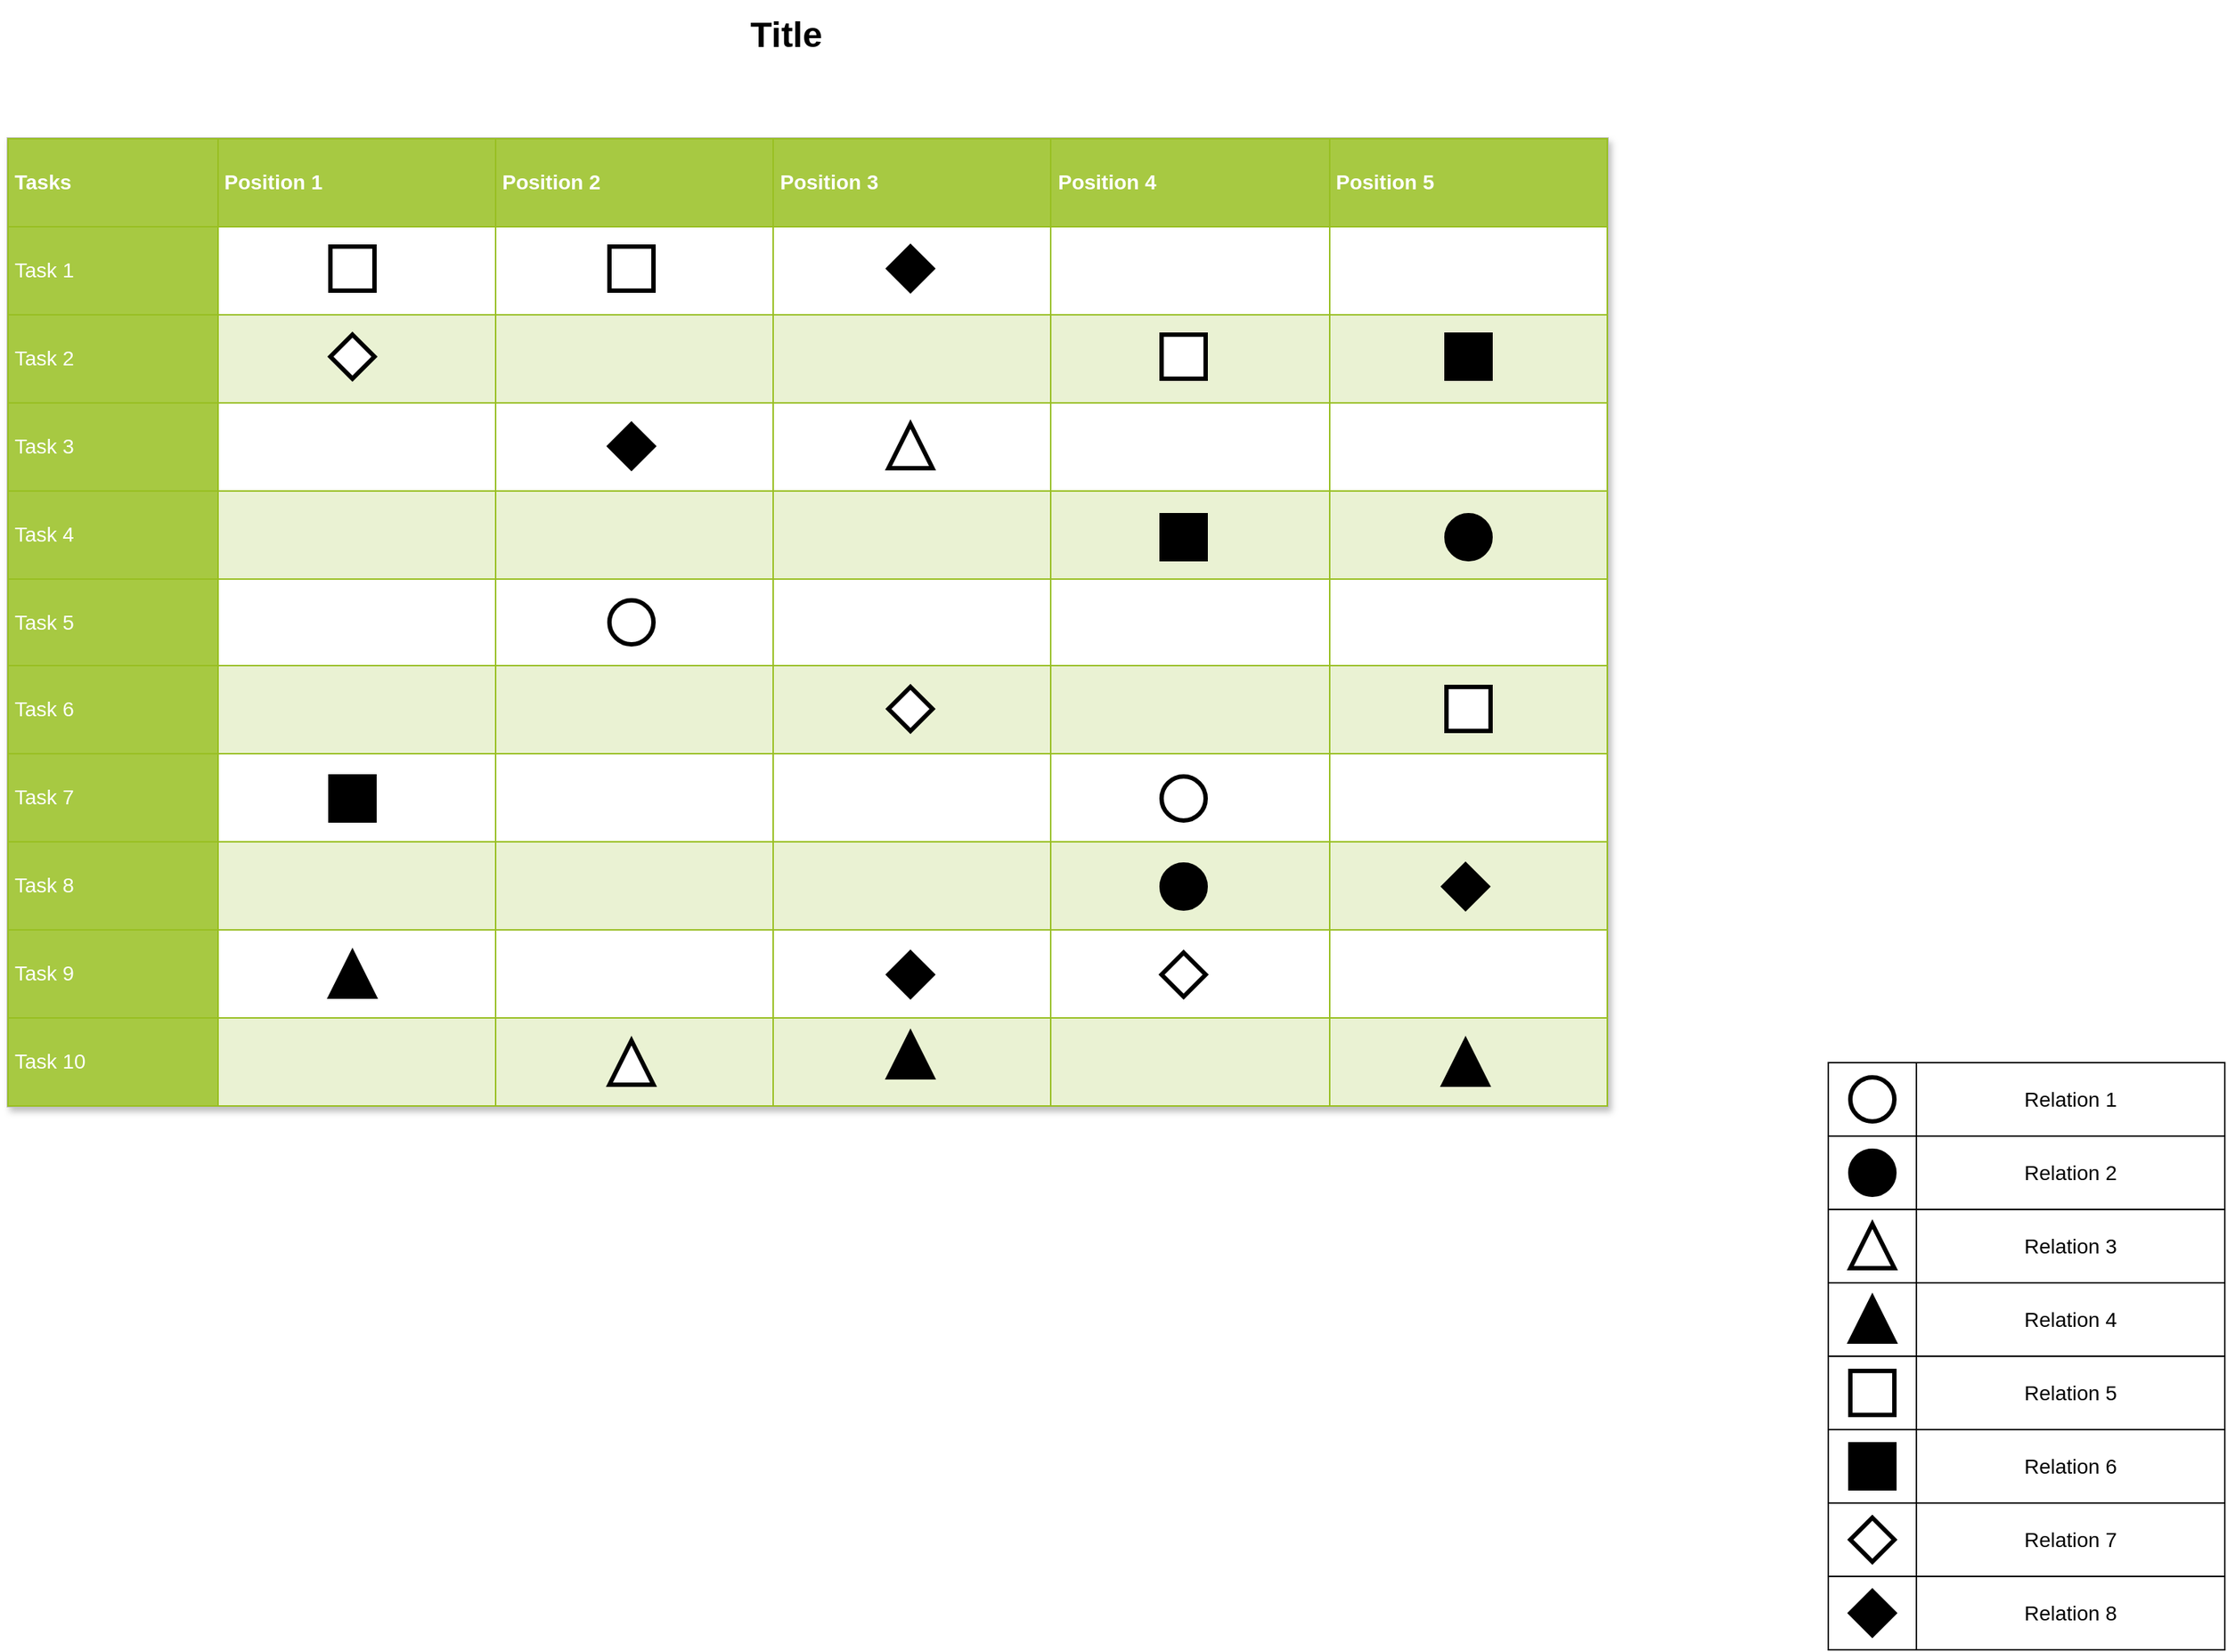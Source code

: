 <mxfile version="13.7.8" type="github" pages="2">
  <diagram name="Page-1" id="bd83a815-5ea8-2e97-e5ec-87c9f400f2fa">
    <mxGraphModel dx="1038" dy="580" grid="1" gridSize="10" guides="1" tooltips="1" connect="1" arrows="1" fold="1" page="1" pageScale="1.5" pageWidth="1169" pageHeight="826" background="#ffffff" math="0" shadow="0">
      <root>
        <mxCell id="0" style=";html=1;" />
        <mxCell id="1" style=";html=1;" parent="0" />
        <mxCell id="1516e18e63f93b96-4" value="" style="whiteSpace=wrap;html=1;rounded=0;shadow=0;strokeWidth=1;fontSize=14" parent="1" vertex="1">
          <mxGeometry x="1400" y="1140" width="60" height="50" as="geometry" />
        </mxCell>
        <mxCell id="1516e18e63f93b96-5" value="Relation 8" style="whiteSpace=wrap;html=1;rounded=0;shadow=0;strokeWidth=1;fontSize=14" parent="1" vertex="1">
          <mxGeometry x="1460" y="1140" width="210" height="50" as="geometry" />
        </mxCell>
        <mxCell id="1516e18e63f93b96-12" value="" style="rhombus;whiteSpace=wrap;html=1;rounded=0;shadow=0;strokeWidth=3;fillColor=#000000;fontSize=14" parent="1" vertex="1">
          <mxGeometry x="1415" y="1150" width="30" height="30" as="geometry" />
        </mxCell>
        <mxCell id="1516e18e63f93b96-14" value="" style="whiteSpace=wrap;html=1;rounded=0;shadow=0;strokeWidth=1;fontSize=14" parent="1" vertex="1">
          <mxGeometry x="1400" y="1090" width="60" height="50" as="geometry" />
        </mxCell>
        <mxCell id="1516e18e63f93b96-15" value="Relation 7" style="whiteSpace=wrap;html=1;rounded=0;shadow=0;strokeWidth=1;fontSize=14" parent="1" vertex="1">
          <mxGeometry x="1460" y="1090" width="210" height="50" as="geometry" />
        </mxCell>
        <mxCell id="1516e18e63f93b96-18" value="" style="whiteSpace=wrap;html=1;rounded=0;shadow=0;strokeWidth=1;fontSize=14" parent="1" vertex="1">
          <mxGeometry x="1400" y="1040" width="60" height="50" as="geometry" />
        </mxCell>
        <mxCell id="1516e18e63f93b96-19" value="Relation 6" style="whiteSpace=wrap;html=1;rounded=0;shadow=0;strokeWidth=1;fontSize=14" parent="1" vertex="1">
          <mxGeometry x="1460" y="1040" width="210" height="50" as="geometry" />
        </mxCell>
        <mxCell id="1516e18e63f93b96-20" value="" style="whiteSpace=wrap;html=1;rounded=0;shadow=0;strokeWidth=1;fontSize=14" parent="1" vertex="1">
          <mxGeometry x="1400" y="990" width="60" height="50" as="geometry" />
        </mxCell>
        <mxCell id="1516e18e63f93b96-21" value="Relation 5" style="whiteSpace=wrap;html=1;rounded=0;shadow=0;strokeWidth=1;fontSize=14" parent="1" vertex="1">
          <mxGeometry x="1460" y="990" width="210" height="50" as="geometry" />
        </mxCell>
        <mxCell id="1516e18e63f93b96-22" value="" style="whiteSpace=wrap;html=1;rounded=0;shadow=0;strokeWidth=1;fontSize=14" parent="1" vertex="1">
          <mxGeometry x="1400" y="940" width="60" height="50" as="geometry" />
        </mxCell>
        <mxCell id="1516e18e63f93b96-23" value="Relation 4" style="whiteSpace=wrap;html=1;rounded=0;shadow=0;strokeWidth=1;fontSize=14" parent="1" vertex="1">
          <mxGeometry x="1460" y="940" width="210" height="50" as="geometry" />
        </mxCell>
        <mxCell id="1516e18e63f93b96-24" value="" style="whiteSpace=wrap;html=1;rounded=0;shadow=0;strokeWidth=1;fontSize=14" parent="1" vertex="1">
          <mxGeometry x="1400" y="890" width="60" height="50" as="geometry" />
        </mxCell>
        <mxCell id="1516e18e63f93b96-25" value="Relation 3" style="whiteSpace=wrap;html=1;rounded=0;shadow=0;strokeWidth=1;fontSize=14" parent="1" vertex="1">
          <mxGeometry x="1460" y="890" width="210" height="50" as="geometry" />
        </mxCell>
        <mxCell id="1516e18e63f93b96-26" value="" style="whiteSpace=wrap;html=1;rounded=0;shadow=0;strokeWidth=1;fontSize=14" parent="1" vertex="1">
          <mxGeometry x="1400" y="840" width="60" height="50" as="geometry" />
        </mxCell>
        <mxCell id="1516e18e63f93b96-27" value="Relation 2" style="whiteSpace=wrap;html=1;rounded=0;shadow=0;strokeWidth=1;fontSize=14" parent="1" vertex="1">
          <mxGeometry x="1460" y="840" width="210" height="50" as="geometry" />
        </mxCell>
        <mxCell id="1516e18e63f93b96-28" value="" style="whiteSpace=wrap;html=1;rounded=0;shadow=0;strokeWidth=1;fontSize=14" parent="1" vertex="1">
          <mxGeometry x="1400" y="790" width="60" height="50" as="geometry" />
        </mxCell>
        <mxCell id="1516e18e63f93b96-29" value="Relation 1" style="whiteSpace=wrap;html=1;rounded=0;shadow=0;strokeWidth=1;fontSize=14" parent="1" vertex="1">
          <mxGeometry x="1460" y="790" width="210" height="50" as="geometry" />
        </mxCell>
        <mxCell id="1516e18e63f93b96-1" value="&lt;table border=&quot;1&quot; width=&quot;100%&quot; cellpadding=&quot;4&quot; style=&quot;width: 100% ; height: 100% ; border-collapse: collapse&quot;&gt;&lt;tbody&gt;&lt;tr style=&quot;background-color: #a7c942 ; color: #ffffff ; border: 1px solid #98bf21&quot;&gt;&lt;th&gt;Tasks&lt;/th&gt;&lt;th&gt;Position 1&lt;/th&gt;&lt;th&gt;Position 2&lt;/th&gt;&lt;th&gt;Position 3&lt;/th&gt;&lt;th&gt;Position 4&lt;/th&gt;&lt;th&gt;Position 5&lt;/th&gt;&lt;/tr&gt;&lt;tr style=&quot;border: 1px solid #98bf21&quot;&gt;&lt;td style=&quot;background-color: #a7c942 ; color: #ffffff ; border: 1px solid #98bf21&quot;&gt;Task 1&lt;/td&gt;&lt;td&gt;&lt;/td&gt;&lt;td&gt;&lt;/td&gt;&lt;td&gt;&lt;br&gt;&lt;/td&gt;&lt;td&gt;&lt;br&gt;&lt;/td&gt;&lt;td&gt;&lt;br&gt;&lt;/td&gt;&lt;/tr&gt;&lt;tr style=&quot;background-color: #eaf2d3 ; border: 1px solid #98bf21&quot;&gt;&lt;td style=&quot;background-color: #a7c942 ; color: #ffffff ; border: 1px solid #98bf21&quot;&gt;Task 2&lt;/td&gt;&lt;td&gt;&lt;/td&gt;&lt;td&gt;&lt;/td&gt;&lt;td&gt;&lt;br&gt;&lt;/td&gt;&lt;td&gt;&lt;br&gt;&lt;/td&gt;&lt;td&gt;&lt;br&gt;&lt;/td&gt;&lt;/tr&gt;&lt;tr style=&quot;border: 1px solid #98bf21&quot;&gt;&lt;td style=&quot;background-color: #a7c942 ; color: #ffffff ; border: 1px solid #98bf21&quot;&gt;Task 3&lt;/td&gt;&lt;td&gt;&lt;/td&gt;&lt;td&gt;&lt;/td&gt;&lt;td&gt;&lt;br&gt;&lt;/td&gt;&lt;td&gt;&lt;br&gt;&lt;/td&gt;&lt;td&gt;&lt;br&gt;&lt;/td&gt;&lt;/tr&gt;&lt;tr style=&quot;background-color: #eaf2d3 ; border: 1px solid #98bf21&quot;&gt;&lt;td style=&quot;background-color: #a7c942 ; color: #ffffff ; border: 1px solid #98bf21&quot;&gt;Task 4&lt;/td&gt;&lt;td&gt;&lt;/td&gt;&lt;td&gt;&lt;/td&gt;&lt;td&gt;&lt;br&gt;&lt;/td&gt;&lt;td&gt;&lt;br&gt;&lt;/td&gt;&lt;td&gt;&lt;br&gt;&lt;/td&gt;&lt;/tr&gt;&lt;tr style=&quot;border: 1px solid #98bf21&quot;&gt;&lt;td style=&quot;background-color: #a7c942 ; color: #ffffff ; border: 1px solid #98bf21&quot;&gt;Task 5&lt;br&gt;&lt;/td&gt;&lt;td&gt;&lt;br&gt;&lt;/td&gt;&lt;td&gt;&lt;br&gt;&lt;/td&gt;&lt;td&gt;&lt;br&gt;&lt;/td&gt;&lt;td&gt;&lt;br&gt;&lt;/td&gt;&lt;td&gt;&lt;br&gt;&lt;/td&gt;&lt;/tr&gt;&lt;tr style=&quot;background-color: #eaf2d3 ; border: 1px solid #98bf21&quot;&gt;&lt;td style=&quot;background-color: #a7c942 ; color: #ffffff ; border: 1px solid #98bf21&quot;&gt;Task 6&lt;br&gt;&lt;/td&gt;&lt;td&gt;&lt;br&gt;&lt;/td&gt;&lt;td&gt;&lt;br&gt;&lt;/td&gt;&lt;td&gt;&lt;br&gt;&lt;/td&gt;&lt;td&gt;&lt;br&gt;&lt;/td&gt;&lt;td&gt;&lt;br&gt;&lt;/td&gt;&lt;/tr&gt;&lt;tr style=&quot;border: 1px solid #98bf21&quot;&gt;&lt;td style=&quot;background-color: #a7c942 ; color: #ffffff ; border: 1px solid #98bf21&quot;&gt;Task 7&lt;br&gt;&lt;/td&gt;&lt;td&gt;&lt;br&gt;&lt;/td&gt;&lt;td&gt;&lt;br&gt;&lt;/td&gt;&lt;td&gt;&lt;br&gt;&lt;/td&gt;&lt;td&gt;&lt;br&gt;&lt;/td&gt;&lt;td&gt;&lt;br&gt;&lt;/td&gt;&lt;/tr&gt;&lt;tr style=&quot;background-color: #eaf2d3 ; border: 1px solid #98bf21&quot;&gt;&lt;td style=&quot;background-color: #a7c942 ; color: #ffffff ; border: 1px solid #98bf21&quot;&gt;Task 8&lt;br&gt;&lt;/td&gt;&lt;td&gt;&lt;br&gt;&lt;/td&gt;&lt;td&gt;&lt;br&gt;&lt;/td&gt;&lt;td&gt;&lt;br&gt;&lt;/td&gt;&lt;td&gt;&lt;br&gt;&lt;/td&gt;&lt;td&gt;&lt;br&gt;&lt;/td&gt;&lt;/tr&gt;&lt;tr style=&quot;border: 1px solid #98bf21&quot;&gt;&lt;td style=&quot;background-color: #a7c942 ; color: #ffffff ; border: 1px solid #98bf21&quot;&gt;Task 9&lt;br&gt;&lt;/td&gt;&lt;td&gt;&lt;br&gt;&lt;/td&gt;&lt;td&gt;&lt;br&gt;&lt;/td&gt;&lt;td&gt;&lt;br&gt;&lt;/td&gt;&lt;td&gt;&lt;br&gt;&lt;/td&gt;&lt;td&gt;&lt;br&gt;&lt;/td&gt;&lt;/tr&gt;&lt;tr style=&quot;background-color: #eaf2d3 ; border: 1px solid #98bf21&quot;&gt;&lt;td style=&quot;background-color: #a7c942 ; color: #ffffff ; border: 1px solid #98bf21&quot;&gt;Task 10&lt;br&gt;&lt;/td&gt;&lt;td&gt;&lt;br&gt;&lt;/td&gt;&lt;td&gt;&lt;br&gt;&lt;/td&gt;&lt;td&gt;&lt;br&gt;&lt;/td&gt;&lt;td&gt;&lt;br&gt;&lt;/td&gt;&lt;td&gt;&lt;br&gt;&lt;/td&gt;&lt;/tr&gt;&lt;/tbody&gt;&lt;/table&gt;" style="text;html=1;strokeColor=#c0c0c0;fillColor=#ffffff;overflow=fill;rounded=0;shadow=1;fontSize=14;fontColor=#000000;" parent="1" vertex="1">
          <mxGeometry x="160" y="160" width="1090" height="660" as="geometry" />
        </mxCell>
        <mxCell id="1516e18e63f93b96-3" value="Title" style="text;strokeColor=none;fillColor=none;html=1;fontSize=24;fontStyle=1;verticalAlign=middle;align=center;rounded=0;shadow=1;" parent="1" vertex="1">
          <mxGeometry x="300" y="70" width="780" height="40" as="geometry" />
        </mxCell>
        <mxCell id="1516e18e63f93b96-6" value="" style="ellipse;whiteSpace=wrap;html=1;rounded=0;shadow=0;strokeWidth=3;fontSize=14" parent="1" vertex="1">
          <mxGeometry x="1415" y="800" width="30" height="30" as="geometry" />
        </mxCell>
        <mxCell id="1516e18e63f93b96-7" value="" style="ellipse;whiteSpace=wrap;html=1;rounded=0;shadow=0;strokeWidth=3;fontSize=14;fillColor=#000000;" parent="1" vertex="1">
          <mxGeometry x="1415" y="850" width="30" height="30" as="geometry" />
        </mxCell>
        <mxCell id="1516e18e63f93b96-8" value="" style="triangle;whiteSpace=wrap;html=1;rounded=0;shadow=0;strokeWidth=3;fillColor=#000000;fontSize=14;direction=north;" parent="1" vertex="1">
          <mxGeometry x="1415" y="950" width="30" height="30" as="geometry" />
        </mxCell>
        <mxCell id="1516e18e63f93b96-9" value="" style="triangle;whiteSpace=wrap;html=1;rounded=0;shadow=0;strokeWidth=3;fontSize=14;direction=north;" parent="1" vertex="1">
          <mxGeometry x="1415" y="900" width="30" height="30" as="geometry" />
        </mxCell>
        <mxCell id="1516e18e63f93b96-10" value="" style="whiteSpace=wrap;html=1;rounded=0;shadow=0;strokeWidth=3;fontSize=14" parent="1" vertex="1">
          <mxGeometry x="1415" y="1000" width="30" height="30" as="geometry" />
        </mxCell>
        <mxCell id="1516e18e63f93b96-11" value="" style="whiteSpace=wrap;html=1;rounded=0;shadow=0;strokeWidth=3;fillColor=#000000;fontSize=14" parent="1" vertex="1">
          <mxGeometry x="1415" y="1050" width="30" height="30" as="geometry" />
        </mxCell>
        <mxCell id="1516e18e63f93b96-13" value="" style="rhombus;whiteSpace=wrap;html=1;rounded=0;shadow=0;strokeWidth=3;fontSize=14" parent="1" vertex="1">
          <mxGeometry x="1415" y="1100" width="30" height="30" as="geometry" />
        </mxCell>
        <mxCell id="1516e18e63f93b96-31" value="" style="ellipse;whiteSpace=wrap;html=1;rounded=0;shadow=0;strokeWidth=3;fontSize=14" parent="1" vertex="1">
          <mxGeometry x="946" y="595" width="30" height="30" as="geometry" />
        </mxCell>
        <mxCell id="1516e18e63f93b96-32" value="" style="ellipse;whiteSpace=wrap;html=1;rounded=0;shadow=0;strokeWidth=3;fontSize=14" parent="1" vertex="1">
          <mxGeometry x="570" y="475" width="30" height="30" as="geometry" />
        </mxCell>
        <mxCell id="1516e18e63f93b96-33" value="" style="ellipse;whiteSpace=wrap;html=1;rounded=0;shadow=0;strokeWidth=3;fontSize=14;fillColor=#000000;" parent="1" vertex="1">
          <mxGeometry x="1140" y="417" width="30" height="30" as="geometry" />
        </mxCell>
        <mxCell id="1516e18e63f93b96-34" value="" style="ellipse;whiteSpace=wrap;html=1;rounded=0;shadow=0;strokeWidth=3;fontSize=14;fillColor=#000000;" parent="1" vertex="1">
          <mxGeometry x="946" y="655" width="30" height="30" as="geometry" />
        </mxCell>
        <mxCell id="1516e18e63f93b96-35" value="" style="triangle;whiteSpace=wrap;html=1;rounded=0;shadow=0;strokeWidth=3;fontSize=14;direction=north;" parent="1" vertex="1">
          <mxGeometry x="570" y="775" width="30" height="30" as="geometry" />
        </mxCell>
        <mxCell id="1516e18e63f93b96-36" value="" style="triangle;whiteSpace=wrap;html=1;rounded=0;shadow=0;strokeWidth=3;fontSize=14;direction=north;" parent="1" vertex="1">
          <mxGeometry x="760" y="355" width="30" height="30" as="geometry" />
        </mxCell>
        <mxCell id="1516e18e63f93b96-37" value="" style="triangle;whiteSpace=wrap;html=1;rounded=0;shadow=0;strokeWidth=3;fillColor=#000000;fontSize=14;direction=north;" parent="1" vertex="1">
          <mxGeometry x="1138" y="775" width="30" height="30" as="geometry" />
        </mxCell>
        <mxCell id="1516e18e63f93b96-38" value="" style="triangle;whiteSpace=wrap;html=1;rounded=0;shadow=0;strokeWidth=3;fillColor=#000000;fontSize=14;direction=north;" parent="1" vertex="1">
          <mxGeometry x="760" y="770" width="30" height="30" as="geometry" />
        </mxCell>
        <mxCell id="1516e18e63f93b96-39" value="" style="triangle;whiteSpace=wrap;html=1;rounded=0;shadow=0;strokeWidth=3;fillColor=#000000;fontSize=14;direction=north;" parent="1" vertex="1">
          <mxGeometry x="380" y="715" width="30" height="30" as="geometry" />
        </mxCell>
        <mxCell id="1516e18e63f93b96-40" value="" style="whiteSpace=wrap;html=1;rounded=0;shadow=0;strokeWidth=3;fontSize=14" parent="1" vertex="1">
          <mxGeometry x="380" y="234" width="30" height="30" as="geometry" />
        </mxCell>
        <mxCell id="1516e18e63f93b96-41" value="" style="whiteSpace=wrap;html=1;rounded=0;shadow=0;strokeWidth=3;fontSize=14" parent="1" vertex="1">
          <mxGeometry x="570" y="234" width="30" height="30" as="geometry" />
        </mxCell>
        <mxCell id="1516e18e63f93b96-42" value="" style="whiteSpace=wrap;html=1;rounded=0;shadow=0;strokeWidth=3;fontSize=14" parent="1" vertex="1">
          <mxGeometry x="946" y="294" width="30" height="30" as="geometry" />
        </mxCell>
        <mxCell id="1516e18e63f93b96-43" value="" style="whiteSpace=wrap;html=1;rounded=0;shadow=0;strokeWidth=3;fillColor=#ffffff;fontSize=14" parent="1" vertex="1">
          <mxGeometry x="1140" y="534" width="30" height="30" as="geometry" />
        </mxCell>
        <mxCell id="1516e18e63f93b96-44" value="" style="whiteSpace=wrap;html=1;rounded=0;shadow=0;strokeWidth=3;fillColor=#000000;fontSize=14" parent="1" vertex="1">
          <mxGeometry x="380" y="595" width="30" height="30" as="geometry" />
        </mxCell>
        <mxCell id="1516e18e63f93b96-45" value="" style="whiteSpace=wrap;html=1;rounded=0;shadow=0;strokeWidth=3;fillColor=#000000;fontSize=14" parent="1" vertex="1">
          <mxGeometry x="946" y="417" width="30" height="30" as="geometry" />
        </mxCell>
        <mxCell id="1516e18e63f93b96-46" value="" style="whiteSpace=wrap;html=1;rounded=0;shadow=0;strokeWidth=3;fillColor=#000000;fontSize=14" parent="1" vertex="1">
          <mxGeometry x="1140" y="294" width="30" height="30" as="geometry" />
        </mxCell>
        <mxCell id="1516e18e63f93b96-47" value="" style="rhombus;whiteSpace=wrap;html=1;rounded=0;shadow=0;strokeWidth=3;fontSize=14" parent="1" vertex="1">
          <mxGeometry x="760" y="534" width="30" height="30" as="geometry" />
        </mxCell>
        <mxCell id="1516e18e63f93b96-48" value="" style="rhombus;whiteSpace=wrap;html=1;rounded=0;shadow=0;strokeWidth=3;fontSize=14" parent="1" vertex="1">
          <mxGeometry x="380" y="294" width="30" height="30" as="geometry" />
        </mxCell>
        <mxCell id="1516e18e63f93b96-49" value="" style="rhombus;whiteSpace=wrap;html=1;rounded=0;shadow=0;strokeWidth=3;fontSize=14" parent="1" vertex="1">
          <mxGeometry x="946" y="715" width="30" height="30" as="geometry" />
        </mxCell>
        <mxCell id="1516e18e63f93b96-50" value="" style="rhombus;whiteSpace=wrap;html=1;rounded=0;shadow=0;strokeWidth=3;fillColor=#000000;fontSize=14" parent="1" vertex="1">
          <mxGeometry x="1138" y="655" width="30" height="30" as="geometry" />
        </mxCell>
        <mxCell id="1516e18e63f93b96-51" value="" style="rhombus;whiteSpace=wrap;html=1;rounded=0;shadow=0;strokeWidth=3;fillColor=#000000;fontSize=14" parent="1" vertex="1">
          <mxGeometry x="570" y="355" width="30" height="30" as="geometry" />
        </mxCell>
        <mxCell id="1516e18e63f93b96-52" value="" style="rhombus;whiteSpace=wrap;html=1;rounded=0;shadow=0;strokeWidth=3;fillColor=#000000;fontSize=14" parent="1" vertex="1">
          <mxGeometry x="760" y="234" width="30" height="30" as="geometry" />
        </mxCell>
        <mxCell id="1516e18e63f93b96-53" value="" style="rhombus;whiteSpace=wrap;html=1;rounded=0;shadow=0;strokeWidth=3;fillColor=#000000;fontSize=14" parent="1" vertex="1">
          <mxGeometry x="760" y="715" width="30" height="30" as="geometry" />
        </mxCell>
      </root>
    </mxGraphModel>
  </diagram>
  <diagram id="W0QNw6zHp7beXHkul2aB" name="Page-2">
    <mxGraphModel dx="1865" dy="1749" grid="1" gridSize="10" guides="1" tooltips="1" connect="1" arrows="1" fold="1" page="1" pageScale="1" pageWidth="827" pageHeight="1169" math="0" shadow="0">
      <root>
        <mxCell id="OTb2xt_ZjVeOsYl2aJRV-0" />
        <mxCell id="OTb2xt_ZjVeOsYl2aJRV-1" parent="OTb2xt_ZjVeOsYl2aJRV-0" />
        <mxCell id="OTb2xt_ZjVeOsYl2aJRV-4" value="" style="edgeStyle=orthogonalEdgeStyle;rounded=0;orthogonalLoop=1;jettySize=auto;html=1;" parent="OTb2xt_ZjVeOsYl2aJRV-1" source="OTb2xt_ZjVeOsYl2aJRV-2" target="OTb2xt_ZjVeOsYl2aJRV-3" edge="1">
          <mxGeometry relative="1" as="geometry" />
        </mxCell>
        <mxCell id="OTb2xt_ZjVeOsYl2aJRV-2" value="Đơn hàng" style="rounded=1;whiteSpace=wrap;html=1;fillColor=#d5e8d4;strokeColor=#82b366;shadow=0;glass=0;sketch=1;" parent="OTb2xt_ZjVeOsYl2aJRV-1" vertex="1">
          <mxGeometry x="310" y="210" width="120" height="60" as="geometry" />
        </mxCell>
        <mxCell id="OTb2xt_ZjVeOsYl2aJRV-6" value="" style="edgeStyle=orthogonalEdgeStyle;rounded=0;orthogonalLoop=1;jettySize=auto;html=1;" parent="OTb2xt_ZjVeOsYl2aJRV-1" source="OTb2xt_ZjVeOsYl2aJRV-3" target="OTb2xt_ZjVeOsYl2aJRV-5" edge="1">
          <mxGeometry relative="1" as="geometry">
            <Array as="points">
              <mxPoint x="220" y="100" />
              <mxPoint x="220" y="165" />
            </Array>
          </mxGeometry>
        </mxCell>
        <mxCell id="OTb2xt_ZjVeOsYl2aJRV-8" value="" style="edgeStyle=orthogonalEdgeStyle;rounded=0;orthogonalLoop=1;jettySize=auto;html=1;entryX=0.5;entryY=1;entryDx=0;entryDy=0;" parent="OTb2xt_ZjVeOsYl2aJRV-1" source="OTb2xt_ZjVeOsYl2aJRV-3" target="OTb2xt_ZjVeOsYl2aJRV-7" edge="1">
          <mxGeometry relative="1" as="geometry">
            <Array as="points">
              <mxPoint x="95" y="100" />
            </Array>
          </mxGeometry>
        </mxCell>
        <mxCell id="OTb2xt_ZjVeOsYl2aJRV-10" value="" style="edgeStyle=orthogonalEdgeStyle;rounded=0;orthogonalLoop=1;jettySize=auto;html=1;" parent="OTb2xt_ZjVeOsYl2aJRV-1" source="OTb2xt_ZjVeOsYl2aJRV-3" target="OTb2xt_ZjVeOsYl2aJRV-9" edge="1">
          <mxGeometry relative="1" as="geometry" />
        </mxCell>
        <mxCell id="OTb2xt_ZjVeOsYl2aJRV-12" value="" style="edgeStyle=orthogonalEdgeStyle;rounded=0;orthogonalLoop=1;jettySize=auto;html=1;" parent="OTb2xt_ZjVeOsYl2aJRV-1" source="OTb2xt_ZjVeOsYl2aJRV-3" target="OTb2xt_ZjVeOsYl2aJRV-11" edge="1">
          <mxGeometry relative="1" as="geometry" />
        </mxCell>
        <mxCell id="OTb2xt_ZjVeOsYl2aJRV-14" style="edgeStyle=orthogonalEdgeStyle;rounded=0;orthogonalLoop=1;jettySize=auto;html=1;entryX=0.5;entryY=1;entryDx=0;entryDy=0;" parent="OTb2xt_ZjVeOsYl2aJRV-1" source="OTb2xt_ZjVeOsYl2aJRV-3" target="OTb2xt_ZjVeOsYl2aJRV-13" edge="1">
          <mxGeometry relative="1" as="geometry">
            <Array as="points">
              <mxPoint x="370" y="40" />
              <mxPoint x="330" y="40" />
            </Array>
          </mxGeometry>
        </mxCell>
        <mxCell id="OTb2xt_ZjVeOsYl2aJRV-16" style="edgeStyle=orthogonalEdgeStyle;rounded=0;orthogonalLoop=1;jettySize=auto;html=1;entryX=0;entryY=0.5;entryDx=0;entryDy=0;" parent="OTb2xt_ZjVeOsYl2aJRV-1" source="OTb2xt_ZjVeOsYl2aJRV-3" target="OTb2xt_ZjVeOsYl2aJRV-15" edge="1">
          <mxGeometry relative="1" as="geometry">
            <mxPoint x="420" y="20" as="targetPoint" />
          </mxGeometry>
        </mxCell>
        <mxCell id="OTb2xt_ZjVeOsYl2aJRV-18" style="edgeStyle=orthogonalEdgeStyle;rounded=0;orthogonalLoop=1;jettySize=auto;html=1;entryX=0.5;entryY=1;entryDx=0;entryDy=0;" parent="OTb2xt_ZjVeOsYl2aJRV-1" source="OTb2xt_ZjVeOsYl2aJRV-3" target="OTb2xt_ZjVeOsYl2aJRV-17" edge="1">
          <mxGeometry relative="1" as="geometry" />
        </mxCell>
        <mxCell id="OTb2xt_ZjVeOsYl2aJRV-3" value="Trạng thái DH" style="ellipse;whiteSpace=wrap;html=1;rounded=1;fillColor=#dae8fc;strokeColor=#6c8ebf;" parent="OTb2xt_ZjVeOsYl2aJRV-1" vertex="1">
          <mxGeometry x="310" y="60" width="120" height="80" as="geometry" />
        </mxCell>
        <mxCell id="OTb2xt_ZjVeOsYl2aJRV-5" value="Khởi tạo" style="whiteSpace=wrap;html=1;rounded=1;" parent="OTb2xt_ZjVeOsYl2aJRV-1" vertex="1">
          <mxGeometry x="90" y="140" width="120" height="30" as="geometry" />
        </mxCell>
        <mxCell id="OTb2xt_ZjVeOsYl2aJRV-44" value="" style="edgeStyle=orthogonalEdgeStyle;rounded=0;orthogonalLoop=1;jettySize=auto;html=1;entryX=1;entryY=0.75;entryDx=0;entryDy=0;" parent="OTb2xt_ZjVeOsYl2aJRV-1" source="OTb2xt_ZjVeOsYl2aJRV-7" target="OTb2xt_ZjVeOsYl2aJRV-43" edge="1">
          <mxGeometry relative="1" as="geometry" />
        </mxCell>
        <mxCell id="OTb2xt_ZjVeOsYl2aJRV-45" value="Tự động sinh" style="edgeLabel;html=1;align=center;verticalAlign=middle;resizable=0;points=[];" parent="OTb2xt_ZjVeOsYl2aJRV-44" vertex="1" connectable="0">
          <mxGeometry x="-0.255" y="3" relative="1" as="geometry">
            <mxPoint y="90" as="offset" />
          </mxGeometry>
        </mxCell>
        <mxCell id="OTb2xt_ZjVeOsYl2aJRV-47" style="edgeStyle=orthogonalEdgeStyle;rounded=0;orthogonalLoop=1;jettySize=auto;html=1;entryX=1;entryY=0.5;entryDx=0;entryDy=0;" parent="OTb2xt_ZjVeOsYl2aJRV-1" source="OTb2xt_ZjVeOsYl2aJRV-7" target="OTb2xt_ZjVeOsYl2aJRV-46" edge="1">
          <mxGeometry relative="1" as="geometry" />
        </mxCell>
        <mxCell id="OTb2xt_ZjVeOsYl2aJRV-53" style="edgeStyle=orthogonalEdgeStyle;rounded=0;orthogonalLoop=1;jettySize=auto;html=1;entryX=1;entryY=0.5;entryDx=0;entryDy=0;" parent="OTb2xt_ZjVeOsYl2aJRV-1" source="OTb2xt_ZjVeOsYl2aJRV-7" target="OTb2xt_ZjVeOsYl2aJRV-52" edge="1">
          <mxGeometry relative="1" as="geometry" />
        </mxCell>
        <mxCell id="OTb2xt_ZjVeOsYl2aJRV-7" value="Sẵn sàng" style="whiteSpace=wrap;html=1;rounded=1;" parent="OTb2xt_ZjVeOsYl2aJRV-1" vertex="1">
          <mxGeometry x="50" y="30" width="90" height="30" as="geometry" />
        </mxCell>
        <mxCell id="OTb2xt_ZjVeOsYl2aJRV-41" value="" style="edgeStyle=orthogonalEdgeStyle;rounded=0;orthogonalLoop=1;jettySize=auto;html=1;" parent="OTb2xt_ZjVeOsYl2aJRV-1" source="OTb2xt_ZjVeOsYl2aJRV-9" target="OTb2xt_ZjVeOsYl2aJRV-40" edge="1">
          <mxGeometry relative="1" as="geometry" />
        </mxCell>
        <mxCell id="OTb2xt_ZjVeOsYl2aJRV-42" value="Tự động sinh" style="edgeLabel;html=1;align=center;verticalAlign=middle;resizable=0;points=[];" parent="OTb2xt_ZjVeOsYl2aJRV-41" vertex="1" connectable="0">
          <mxGeometry x="0.54" y="3" relative="1" as="geometry">
            <mxPoint as="offset" />
          </mxGeometry>
        </mxCell>
        <mxCell id="OTb2xt_ZjVeOsYl2aJRV-49" style="edgeStyle=orthogonalEdgeStyle;rounded=0;orthogonalLoop=1;jettySize=auto;html=1;entryX=1;entryY=0.5;entryDx=0;entryDy=0;" parent="OTb2xt_ZjVeOsYl2aJRV-1" source="OTb2xt_ZjVeOsYl2aJRV-9" target="OTb2xt_ZjVeOsYl2aJRV-48" edge="1">
          <mxGeometry relative="1" as="geometry">
            <Array as="points">
              <mxPoint x="-60" y="-20" />
              <mxPoint x="-60" y="-130" />
            </Array>
          </mxGeometry>
        </mxCell>
        <mxCell id="OTb2xt_ZjVeOsYl2aJRV-51" style="edgeStyle=orthogonalEdgeStyle;rounded=0;orthogonalLoop=1;jettySize=auto;html=1;entryX=1;entryY=0.5;entryDx=0;entryDy=0;" parent="OTb2xt_ZjVeOsYl2aJRV-1" source="OTb2xt_ZjVeOsYl2aJRV-9" target="OTb2xt_ZjVeOsYl2aJRV-50" edge="1">
          <mxGeometry relative="1" as="geometry">
            <Array as="points">
              <mxPoint x="-70" y="-20" />
              <mxPoint x="-70" y="-60" />
            </Array>
          </mxGeometry>
        </mxCell>
        <mxCell id="OTb2xt_ZjVeOsYl2aJRV-57" style="edgeStyle=orthogonalEdgeStyle;rounded=0;orthogonalLoop=1;jettySize=auto;html=1;entryX=0;entryY=0.5;entryDx=0;entryDy=0;exitX=0;exitY=0.5;exitDx=0;exitDy=0;" parent="OTb2xt_ZjVeOsYl2aJRV-1" source="OTb2xt_ZjVeOsYl2aJRV-9" target="OTb2xt_ZjVeOsYl2aJRV-56" edge="1">
          <mxGeometry relative="1" as="geometry" />
        </mxCell>
        <mxCell id="OTb2xt_ZjVeOsYl2aJRV-58" style="edgeStyle=orthogonalEdgeStyle;rounded=0;orthogonalLoop=1;jettySize=auto;html=1;entryX=1;entryY=0.25;entryDx=0;entryDy=0;" parent="OTb2xt_ZjVeOsYl2aJRV-1" source="OTb2xt_ZjVeOsYl2aJRV-9" target="OTb2xt_ZjVeOsYl2aJRV-52" edge="1">
          <mxGeometry relative="1" as="geometry" />
        </mxCell>
        <mxCell id="OTb2xt_ZjVeOsYl2aJRV-9" value="Chờ tài xế xác nhận" style="whiteSpace=wrap;html=1;rounded=1;" parent="OTb2xt_ZjVeOsYl2aJRV-1" vertex="1">
          <mxGeometry x="100" y="-40" width="120" height="40" as="geometry" />
        </mxCell>
        <mxCell id="OTb2xt_ZjVeOsYl2aJRV-11" value="Chờ nhận hàng" style="whiteSpace=wrap;html=1;rounded=1;" parent="OTb2xt_ZjVeOsYl2aJRV-1" vertex="1">
          <mxGeometry x="180" y="-120" width="120" height="40" as="geometry" />
        </mxCell>
        <mxCell id="OTb2xt_ZjVeOsYl2aJRV-13" value="Đang vận chuyển" style="whiteSpace=wrap;html=1;rounded=1;" parent="OTb2xt_ZjVeOsYl2aJRV-1" vertex="1">
          <mxGeometry x="270" y="-60" width="120" height="40" as="geometry" />
        </mxCell>
        <mxCell id="OTb2xt_ZjVeOsYl2aJRV-15" value="Hoàn thành" style="whiteSpace=wrap;html=1;rounded=1;" parent="OTb2xt_ZjVeOsYl2aJRV-1" vertex="1">
          <mxGeometry x="430" width="120" height="40" as="geometry" />
        </mxCell>
        <mxCell id="OTb2xt_ZjVeOsYl2aJRV-17" value="Hủy" style="whiteSpace=wrap;html=1;rounded=1;" parent="OTb2xt_ZjVeOsYl2aJRV-1" vertex="1">
          <mxGeometry x="100" y="200" width="120" height="40" as="geometry" />
        </mxCell>
        <mxCell id="OTb2xt_ZjVeOsYl2aJRV-27" value="" style="shape=flexArrow;endArrow=classic;html=1;exitX=0;exitY=0.5;exitDx=0;exitDy=0;entryX=0.097;entryY=1.01;entryDx=0;entryDy=0;entryPerimeter=0;" parent="OTb2xt_ZjVeOsYl2aJRV-1" source="OTb2xt_ZjVeOsYl2aJRV-5" target="OTb2xt_ZjVeOsYl2aJRV-7" edge="1">
          <mxGeometry width="50" height="50" relative="1" as="geometry">
            <mxPoint x="390" y="120" as="sourcePoint" />
            <mxPoint x="440" y="70" as="targetPoint" />
          </mxGeometry>
        </mxCell>
        <mxCell id="OTb2xt_ZjVeOsYl2aJRV-28" value="" style="shape=flexArrow;endArrow=classic;html=1;exitX=0.177;exitY=-0.01;exitDx=0;exitDy=0;exitPerimeter=0;entryX=0;entryY=0.75;entryDx=0;entryDy=0;" parent="OTb2xt_ZjVeOsYl2aJRV-1" source="OTb2xt_ZjVeOsYl2aJRV-7" target="OTb2xt_ZjVeOsYl2aJRV-9" edge="1">
          <mxGeometry width="50" height="50" relative="1" as="geometry">
            <mxPoint x="390" y="120" as="sourcePoint" />
            <mxPoint x="440" y="70" as="targetPoint" />
          </mxGeometry>
        </mxCell>
        <mxCell id="OTb2xt_ZjVeOsYl2aJRV-30" value="" style="shape=flexArrow;endArrow=classic;html=1;exitX=0.25;exitY=0;exitDx=0;exitDy=0;entryX=0;entryY=0.5;entryDx=0;entryDy=0;" parent="OTb2xt_ZjVeOsYl2aJRV-1" source="OTb2xt_ZjVeOsYl2aJRV-9" target="OTb2xt_ZjVeOsYl2aJRV-11" edge="1">
          <mxGeometry width="50" height="50" relative="1" as="geometry">
            <mxPoint x="390" y="120" as="sourcePoint" />
            <mxPoint x="440" y="70" as="targetPoint" />
          </mxGeometry>
        </mxCell>
        <mxCell id="OTb2xt_ZjVeOsYl2aJRV-31" value="" style="shape=flexArrow;endArrow=classic;html=1;exitX=1;exitY=0.5;exitDx=0;exitDy=0;entryX=0.5;entryY=0;entryDx=0;entryDy=0;" parent="OTb2xt_ZjVeOsYl2aJRV-1" source="OTb2xt_ZjVeOsYl2aJRV-11" target="OTb2xt_ZjVeOsYl2aJRV-13" edge="1">
          <mxGeometry width="50" height="50" relative="1" as="geometry">
            <mxPoint x="390" y="120" as="sourcePoint" />
            <mxPoint x="440" y="70" as="targetPoint" />
          </mxGeometry>
        </mxCell>
        <mxCell id="OTb2xt_ZjVeOsYl2aJRV-32" value="" style="shape=flexArrow;endArrow=classic;html=1;exitX=1;exitY=0.5;exitDx=0;exitDy=0;entryX=0.5;entryY=0;entryDx=0;entryDy=0;" parent="OTb2xt_ZjVeOsYl2aJRV-1" source="OTb2xt_ZjVeOsYl2aJRV-13" target="OTb2xt_ZjVeOsYl2aJRV-15" edge="1">
          <mxGeometry width="50" height="50" relative="1" as="geometry">
            <mxPoint x="390" y="120" as="sourcePoint" />
            <mxPoint x="440" y="70" as="targetPoint" />
          </mxGeometry>
        </mxCell>
        <mxCell id="OTb2xt_ZjVeOsYl2aJRV-55" value="" style="edgeStyle=orthogonalEdgeStyle;rounded=0;orthogonalLoop=1;jettySize=auto;html=1;" parent="OTb2xt_ZjVeOsYl2aJRV-1" source="OTb2xt_ZjVeOsYl2aJRV-40" target="OTb2xt_ZjVeOsYl2aJRV-54" edge="1">
          <mxGeometry relative="1" as="geometry" />
        </mxCell>
        <mxCell id="OTb2xt_ZjVeOsYl2aJRV-60" value="" style="edgeStyle=orthogonalEdgeStyle;rounded=0;orthogonalLoop=1;jettySize=auto;html=1;" parent="OTb2xt_ZjVeOsYl2aJRV-1" source="OTb2xt_ZjVeOsYl2aJRV-40" target="OTb2xt_ZjVeOsYl2aJRV-59" edge="1">
          <mxGeometry relative="1" as="geometry" />
        </mxCell>
        <mxCell id="OTb2xt_ZjVeOsYl2aJRV-40" value="Chuyến xe" style="shape=process;whiteSpace=wrap;html=1;backgroundOutline=1;rounded=1;sketch=1;" parent="OTb2xt_ZjVeOsYl2aJRV-1" vertex="1">
          <mxGeometry x="-80" y="-230" width="120" height="40" as="geometry" />
        </mxCell>
        <mxCell id="OTb2xt_ZjVeOsYl2aJRV-43" value="Đơn hàng khách hàng" style="shape=process;whiteSpace=wrap;html=1;backgroundOutline=1;rounded=1;sketch=1;" parent="OTb2xt_ZjVeOsYl2aJRV-1" vertex="1">
          <mxGeometry x="-235" y="180" width="155" height="40" as="geometry" />
        </mxCell>
        <mxCell id="OTb2xt_ZjVeOsYl2aJRV-46" value="Bảng điều khiển&lt;br&gt;(DS chờ phân công" style="shape=process;whiteSpace=wrap;html=1;backgroundOutline=1;shadow=0;glass=0;sketch=1;size=0.058;" parent="OTb2xt_ZjVeOsYl2aJRV-1" vertex="1">
          <mxGeometry x="-229" y="95" width="143" height="45" as="geometry" />
        </mxCell>
        <mxCell id="OTb2xt_ZjVeOsYl2aJRV-48" value="Bảng điều khiển" style="shape=process;whiteSpace=wrap;html=1;backgroundOutline=1;shadow=0;glass=0;sketch=1;" parent="OTb2xt_ZjVeOsYl2aJRV-1" vertex="1">
          <mxGeometry x="-270" y="-150" width="155" height="40" as="geometry" />
        </mxCell>
        <mxCell id="OTb2xt_ZjVeOsYl2aJRV-50" value="Bảng điều khiển&lt;br&gt;Lệnh vận chuyển" style="shape=process;whiteSpace=wrap;html=1;backgroundOutline=1;shadow=0;glass=0;sketch=1;" parent="OTb2xt_ZjVeOsYl2aJRV-1" vertex="1">
          <mxGeometry x="-277.5" y="-80" width="170" height="40" as="geometry" />
        </mxCell>
        <mxCell id="OTb2xt_ZjVeOsYl2aJRV-52" value="Bảng điều khiển&lt;br&gt;ĐHKH" style="shape=process;whiteSpace=wrap;html=1;backgroundOutline=1;shadow=0;glass=0;sketch=1;" parent="OTb2xt_ZjVeOsYl2aJRV-1" vertex="1">
          <mxGeometry x="-222.5" y="25" width="130" height="40" as="geometry" />
        </mxCell>
        <mxCell id="OTb2xt_ZjVeOsYl2aJRV-54" value="Bảng định mức chi phí" style="shape=process;whiteSpace=wrap;html=1;backgroundOutline=1;rounded=1;sketch=1;" parent="OTb2xt_ZjVeOsYl2aJRV-1" vertex="1">
          <mxGeometry x="-80" y="-370" width="120" height="60" as="geometry" />
        </mxCell>
        <mxCell id="leKJj2KWLeYhyef56p3J-1" value="" style="edgeStyle=orthogonalEdgeStyle;rounded=0;orthogonalLoop=1;jettySize=auto;html=1;" edge="1" parent="OTb2xt_ZjVeOsYl2aJRV-1" source="OTb2xt_ZjVeOsYl2aJRV-56" target="leKJj2KWLeYhyef56p3J-0">
          <mxGeometry relative="1" as="geometry" />
        </mxCell>
        <mxCell id="leKJj2KWLeYhyef56p3J-12" value="" style="edgeStyle=orthogonalEdgeStyle;rounded=0;orthogonalLoop=1;jettySize=auto;html=1;" edge="1" parent="OTb2xt_ZjVeOsYl2aJRV-1" source="OTb2xt_ZjVeOsYl2aJRV-56" target="leKJj2KWLeYhyef56p3J-11">
          <mxGeometry relative="1" as="geometry" />
        </mxCell>
        <mxCell id="leKJj2KWLeYhyef56p3J-15" style="edgeStyle=orthogonalEdgeStyle;rounded=0;orthogonalLoop=1;jettySize=auto;html=1;entryX=0.5;entryY=0;entryDx=0;entryDy=0;" edge="1" parent="OTb2xt_ZjVeOsYl2aJRV-1" source="OTb2xt_ZjVeOsYl2aJRV-56" target="leKJj2KWLeYhyef56p3J-13">
          <mxGeometry relative="1" as="geometry" />
        </mxCell>
        <mxCell id="OTb2xt_ZjVeOsYl2aJRV-56" value="Driver APP" style="shape=process;whiteSpace=wrap;html=1;backgroundOutline=1;shadow=0;glass=0;sketch=1;fillColor=#f8cecc;strokeColor=#b85450;rounded=0;" parent="OTb2xt_ZjVeOsYl2aJRV-1" vertex="1">
          <mxGeometry x="140" y="-360" width="120" height="60" as="geometry" />
        </mxCell>
        <mxCell id="OTb2xt_ZjVeOsYl2aJRV-59" value="Báo giá" style="shape=process;whiteSpace=wrap;html=1;backgroundOutline=1;rounded=1;sketch=1;" parent="OTb2xt_ZjVeOsYl2aJRV-1" vertex="1">
          <mxGeometry x="-280" y="-230" width="120" height="40" as="geometry" />
        </mxCell>
        <mxCell id="leKJj2KWLeYhyef56p3J-2" style="edgeStyle=orthogonalEdgeStyle;rounded=0;orthogonalLoop=1;jettySize=auto;html=1;entryX=0.25;entryY=0;entryDx=0;entryDy=0;shape=link;" edge="1" parent="OTb2xt_ZjVeOsYl2aJRV-1" source="leKJj2KWLeYhyef56p3J-0" target="OTb2xt_ZjVeOsYl2aJRV-11">
          <mxGeometry relative="1" as="geometry" />
        </mxCell>
        <mxCell id="leKJj2KWLeYhyef56p3J-4" value="" style="edgeStyle=orthogonalEdgeStyle;rounded=0;orthogonalLoop=1;jettySize=auto;html=1;" edge="1" parent="OTb2xt_ZjVeOsYl2aJRV-1" source="leKJj2KWLeYhyef56p3J-0" target="leKJj2KWLeYhyef56p3J-3">
          <mxGeometry relative="1" as="geometry" />
        </mxCell>
        <mxCell id="leKJj2KWLeYhyef56p3J-0" value="Xác nhận" style="whiteSpace=wrap;html=1;rounded=0;shadow=0;strokeColor=#b85450;fillColor=#f8cecc;glass=0;sketch=1;" vertex="1" parent="OTb2xt_ZjVeOsYl2aJRV-1">
          <mxGeometry x="230" y="-250" width="120" height="30" as="geometry" />
        </mxCell>
        <mxCell id="leKJj2KWLeYhyef56p3J-5" style="edgeStyle=orthogonalEdgeStyle;rounded=0;orthogonalLoop=1;jettySize=auto;html=1;entryX=0.75;entryY=0;entryDx=0;entryDy=0;shape=link;" edge="1" parent="OTb2xt_ZjVeOsYl2aJRV-1" source="leKJj2KWLeYhyef56p3J-3" target="OTb2xt_ZjVeOsYl2aJRV-13">
          <mxGeometry relative="1" as="geometry" />
        </mxCell>
        <mxCell id="leKJj2KWLeYhyef56p3J-7" value="" style="edgeStyle=orthogonalEdgeStyle;rounded=0;orthogonalLoop=1;jettySize=auto;html=1;" edge="1" parent="OTb2xt_ZjVeOsYl2aJRV-1" source="leKJj2KWLeYhyef56p3J-3" target="leKJj2KWLeYhyef56p3J-6">
          <mxGeometry relative="1" as="geometry" />
        </mxCell>
        <mxCell id="leKJj2KWLeYhyef56p3J-3" value="Nhận hàng" style="whiteSpace=wrap;html=1;rounded=0;shadow=0;strokeColor=#b85450;fillColor=#f8cecc;glass=0;sketch=1;" vertex="1" parent="OTb2xt_ZjVeOsYl2aJRV-1">
          <mxGeometry x="384" y="-250" width="120" height="30" as="geometry" />
        </mxCell>
        <mxCell id="leKJj2KWLeYhyef56p3J-8" style="edgeStyle=orthogonalEdgeStyle;rounded=0;orthogonalLoop=1;jettySize=auto;html=1;entryX=0.75;entryY=0;entryDx=0;entryDy=0;shape=link;" edge="1" parent="OTb2xt_ZjVeOsYl2aJRV-1" source="leKJj2KWLeYhyef56p3J-6" target="OTb2xt_ZjVeOsYl2aJRV-15">
          <mxGeometry relative="1" as="geometry" />
        </mxCell>
        <mxCell id="leKJj2KWLeYhyef56p3J-6" value="Trả hàng" style="whiteSpace=wrap;html=1;rounded=0;shadow=0;strokeColor=#b85450;fillColor=#f8cecc;glass=0;sketch=1;" vertex="1" parent="OTb2xt_ZjVeOsYl2aJRV-1">
          <mxGeometry x="550" y="-250" width="120" height="30" as="geometry" />
        </mxCell>
        <mxCell id="leKJj2KWLeYhyef56p3J-11" value="Tải đình kèm" style="whiteSpace=wrap;html=1;rounded=0;shadow=0;strokeColor=#b85450;fillColor=#f8cecc;glass=0;sketch=1;" vertex="1" parent="OTb2xt_ZjVeOsYl2aJRV-1">
          <mxGeometry x="140" y="-480" width="120" height="40" as="geometry" />
        </mxCell>
        <mxCell id="leKJj2KWLeYhyef56p3J-13" value="Hủy" style="whiteSpace=wrap;html=1;rounded=0;shadow=0;strokeColor=#b85450;fillColor=#f8cecc;glass=0;sketch=1;" vertex="1" parent="OTb2xt_ZjVeOsYl2aJRV-1">
          <mxGeometry x="100" y="-250" width="120" height="30" as="geometry" />
        </mxCell>
      </root>
    </mxGraphModel>
  </diagram>
</mxfile>
